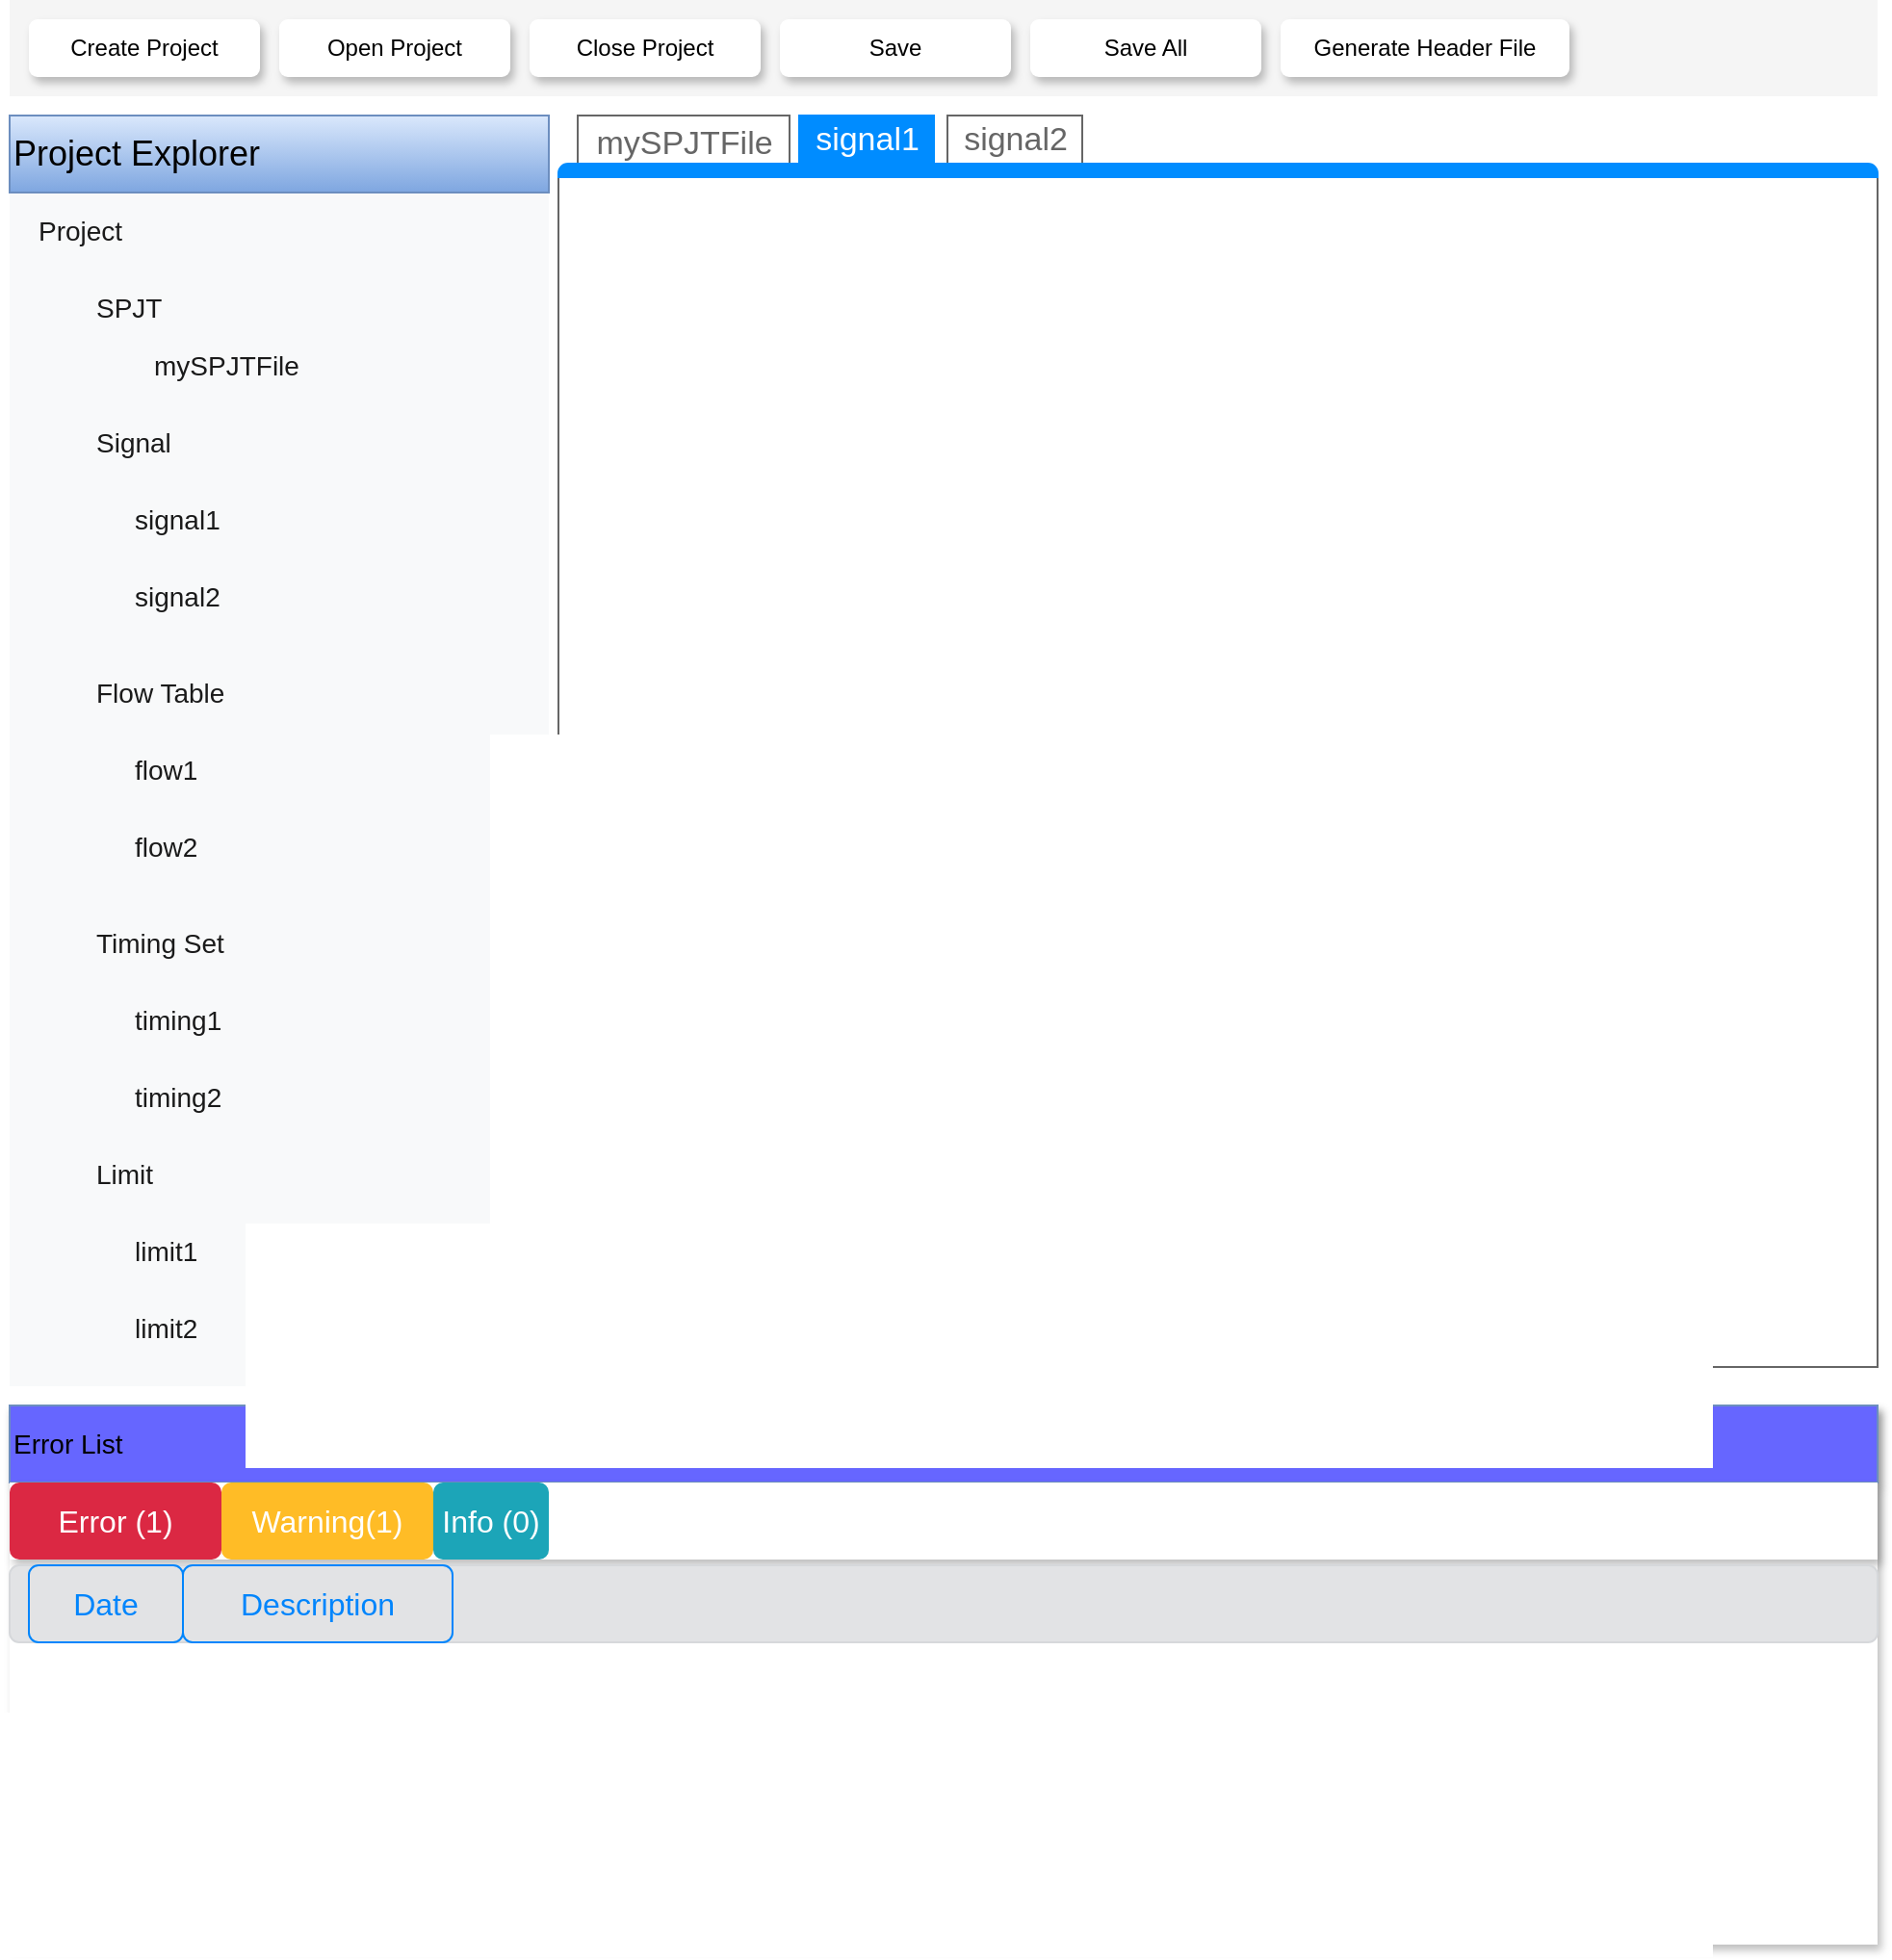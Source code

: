 <mxfile version="13.10.3" type="github" pages="2">
  <diagram id="FgyFkXJcIKG0fMY5ibd2" name="Project Explorer">
    <mxGraphModel dx="1422" dy="762" grid="1" gridSize="10" guides="1" tooltips="1" connect="1" arrows="1" fold="1" page="1" pageScale="1" pageWidth="827" pageHeight="1169" math="0" shadow="0">
      <root>
        <mxCell id="S2QvFrK3PuCgfU6eUb4U-0" />
        <mxCell id="S2QvFrK3PuCgfU6eUb4U-1" parent="S2QvFrK3PuCgfU6eUb4U-0" />
        <mxCell id="wJfrvK_9jVTi93enFSVC-5" value="" style="group" vertex="1" connectable="0" parent="S2QvFrK3PuCgfU6eUb4U-1">
          <mxGeometry x="100" y="820" width="970" height="280" as="geometry" />
        </mxCell>
        <mxCell id="EKYV59rnYQYyG5BfVOuk-7" value="" style="rounded=0;whiteSpace=wrap;html=1;shadow=1;strokeColor=none;" vertex="1" parent="wJfrvK_9jVTi93enFSVC-5">
          <mxGeometry width="970" height="280" as="geometry" />
        </mxCell>
        <mxCell id="wJfrvK_9jVTi93enFSVC-0" value="Error List" style="rounded=0;whiteSpace=wrap;html=1;shadow=1;strokeColor=#6c8ebf;align=left;fontSize=14;fillColor=#6666FF;" vertex="1" parent="wJfrvK_9jVTi93enFSVC-5">
          <mxGeometry width="970" height="40" as="geometry" />
        </mxCell>
        <mxCell id="wJfrvK_9jVTi93enFSVC-1" value="" style="rounded=0;whiteSpace=wrap;html=1;shadow=1;strokeColor=none;align=left;fontSize=14;" vertex="1" parent="wJfrvK_9jVTi93enFSVC-5">
          <mxGeometry y="40" width="970" height="40" as="geometry" />
        </mxCell>
        <mxCell id="wJfrvK_9jVTi93enFSVC-6" value="" style="html=1;shadow=0;dashed=0;shape=mxgraph.bootstrap.rrect;rSize=5;strokeColor=#D6D8DB;strokeWidth=1;fillColor=#E2E3E5;fontColor=#383D41;whiteSpace=wrap;align=left;verticalAlign=middle;spacingLeft=10;" vertex="1" parent="wJfrvK_9jVTi93enFSVC-5">
          <mxGeometry y="83" width="970" height="40" as="geometry" />
        </mxCell>
        <mxCell id="wJfrvK_9jVTi93enFSVC-7" value="Date" style="html=1;shadow=0;dashed=0;shape=mxgraph.bootstrap.rrect;rSize=5;strokeColor=#0085FC;strokeWidth=1;fillColor=none;fontColor=#0085FC;whiteSpace=wrap;align=center;verticalAlign=middle;spacingLeft=0;fontStyle=0;fontSize=16;spacing=5;" vertex="1" parent="wJfrvK_9jVTi93enFSVC-5">
          <mxGeometry x="10" y="83" width="80" height="40" as="geometry" />
        </mxCell>
        <mxCell id="wJfrvK_9jVTi93enFSVC-8" value="Description" style="html=1;shadow=0;dashed=0;shape=mxgraph.bootstrap.rrect;rSize=5;strokeColor=#0085FC;strokeWidth=1;fillColor=none;fontColor=#0085FC;whiteSpace=wrap;align=center;verticalAlign=middle;spacingLeft=0;fontStyle=0;fontSize=16;spacing=5;" vertex="1" parent="wJfrvK_9jVTi93enFSVC-5">
          <mxGeometry x="90" y="83" width="140" height="40" as="geometry" />
        </mxCell>
        <mxCell id="wJfrvK_9jVTi93enFSVC-2" value="Error (1)" style="html=1;shadow=0;dashed=0;shape=mxgraph.bootstrap.rrect;rSize=5;strokeColor=none;strokeWidth=1;fillColor=#DB2843;fontColor=#FFFFFF;whiteSpace=wrap;align=center;verticalAlign=middle;spacingLeft=0;fontStyle=0;fontSize=16;spacing=5;" vertex="1" parent="wJfrvK_9jVTi93enFSVC-5">
          <mxGeometry y="40" width="110" height="40" as="geometry" />
        </mxCell>
        <mxCell id="wJfrvK_9jVTi93enFSVC-3" value="Warning(1)" style="html=1;shadow=0;dashed=0;shape=mxgraph.bootstrap.rrect;rSize=5;strokeColor=none;strokeWidth=1;fillColor=#FFBC26;fontColor=#FFFFFF;whiteSpace=wrap;align=center;verticalAlign=middle;spacingLeft=0;fontStyle=0;fontSize=16;spacing=5;" vertex="1" parent="wJfrvK_9jVTi93enFSVC-5">
          <mxGeometry x="110" y="40" width="110" height="40" as="geometry" />
        </mxCell>
        <mxCell id="wJfrvK_9jVTi93enFSVC-4" value="Info (0)" style="html=1;shadow=0;dashed=0;shape=mxgraph.bootstrap.rrect;rSize=5;strokeColor=none;strokeWidth=1;fillColor=#1CA5B8;fontColor=#FFFFFF;whiteSpace=wrap;align=center;verticalAlign=middle;spacingLeft=0;fontStyle=0;fontSize=16;spacing=5;" vertex="1" parent="wJfrvK_9jVTi93enFSVC-5">
          <mxGeometry x="220" y="40" width="60" height="40" as="geometry" />
        </mxCell>
        <mxCell id="F_466ytePDx-1a6FgnFO-0" value="" style="fillColor=#F8F9FA;strokeColor=none;align=left;fontSize=14;fontColor=#323232;" parent="S2QvFrK3PuCgfU6eUb4U-1" vertex="1">
          <mxGeometry x="100" y="150" width="280" height="660" as="geometry" />
        </mxCell>
        <mxCell id="F_466ytePDx-1a6FgnFO-1" value="Project Explorer" style="html=1;shadow=0;dashed=0;fillColor=#dae8fc;perimeter=none;whiteSpace=wrap;resizeWidth=1;align=left;fontSize=18;strokeColor=#6c8ebf;gradientColor=#7ea6e0;" parent="F_466ytePDx-1a6FgnFO-0" vertex="1">
          <mxGeometry width="280.0" height="40" relative="1" as="geometry" />
        </mxCell>
        <mxCell id="F_466ytePDx-1a6FgnFO-2" value="Project" style="html=1;shadow=0;dashed=0;shape=mxgraph.bootstrap.rrect;rSize=5;strokeColor=none;perimeter=none;whiteSpace=wrap;align=left;spacing=15;fontSize=14;fillColor=none;fontColor=#1A1A1A;" parent="F_466ytePDx-1a6FgnFO-0" vertex="1">
          <mxGeometry x="0.5" width="279.5" height="40" relative="1" as="geometry">
            <mxPoint x="-140" y="40" as="offset" />
          </mxGeometry>
        </mxCell>
        <mxCell id="F_466ytePDx-1a6FgnFO-3" value="SPJT" style="html=1;shadow=0;dashed=0;fillColor=none;strokeColor=none;perimeter=none;whiteSpace=wrap;align=left;spacing=15;fontSize=14;fontColor=#1A1A1A;" parent="F_466ytePDx-1a6FgnFO-0" vertex="1">
          <mxGeometry x="0.5" width="100" height="40" relative="1" as="geometry">
            <mxPoint x="-110" y="80" as="offset" />
          </mxGeometry>
        </mxCell>
        <mxCell id="F_466ytePDx-1a6FgnFO-14" value="Signal" style="html=1;shadow=0;dashed=0;fillColor=none;strokeColor=none;perimeter=none;whiteSpace=wrap;align=left;spacing=15;fontSize=14;fontColor=#1A1A1A;" parent="F_466ytePDx-1a6FgnFO-0" vertex="1">
          <mxGeometry x="0.5" width="100" height="40" relative="1" as="geometry">
            <mxPoint x="-110" y="150" as="offset" />
          </mxGeometry>
        </mxCell>
        <mxCell id="F_466ytePDx-1a6FgnFO-15" value="Flow Table" style="html=1;shadow=0;dashed=0;fillColor=none;strokeColor=none;perimeter=none;whiteSpace=wrap;align=left;spacing=15;fontSize=14;fontColor=#1A1A1A;" parent="F_466ytePDx-1a6FgnFO-0" vertex="1">
          <mxGeometry x="0.5" width="100" height="40" relative="1" as="geometry">
            <mxPoint x="-110" y="280" as="offset" />
          </mxGeometry>
        </mxCell>
        <mxCell id="F_466ytePDx-1a6FgnFO-16" value="Timing Set" style="html=1;shadow=0;dashed=0;fillColor=none;strokeColor=none;perimeter=none;whiteSpace=wrap;align=left;spacing=15;fontSize=14;fontColor=#1A1A1A;" parent="F_466ytePDx-1a6FgnFO-0" vertex="1">
          <mxGeometry x="0.5" width="100" height="40" relative="1" as="geometry">
            <mxPoint x="-110" y="410" as="offset" />
          </mxGeometry>
        </mxCell>
        <mxCell id="F_466ytePDx-1a6FgnFO-17" value="Limit" style="html=1;shadow=0;dashed=0;fillColor=none;strokeColor=none;perimeter=none;whiteSpace=wrap;align=left;spacing=15;fontSize=14;fontColor=#1A1A1A;" parent="F_466ytePDx-1a6FgnFO-0" vertex="1">
          <mxGeometry x="0.5" width="100" height="40" relative="1" as="geometry">
            <mxPoint x="-110" y="530" as="offset" />
          </mxGeometry>
        </mxCell>
        <mxCell id="F_466ytePDx-1a6FgnFO-18" value="mySPJTFile" style="html=1;shadow=0;dashed=0;fillColor=none;strokeColor=none;perimeter=none;whiteSpace=wrap;align=left;spacing=15;fontSize=14;fontColor=#1A1A1A;" parent="F_466ytePDx-1a6FgnFO-0" vertex="1">
          <mxGeometry x="0.5" width="100" height="40" relative="1" as="geometry">
            <mxPoint x="-80" y="110" as="offset" />
          </mxGeometry>
        </mxCell>
        <mxCell id="F_466ytePDx-1a6FgnFO-19" value="signal1" style="html=1;shadow=0;dashed=0;fillColor=none;strokeColor=none;perimeter=none;whiteSpace=wrap;align=left;spacing=15;fontSize=14;fontColor=#1A1A1A;" parent="F_466ytePDx-1a6FgnFO-0" vertex="1">
          <mxGeometry x="0.5" width="100" height="40" relative="1" as="geometry">
            <mxPoint x="-90" y="190" as="offset" />
          </mxGeometry>
        </mxCell>
        <mxCell id="F_466ytePDx-1a6FgnFO-20" value="signal2" style="html=1;shadow=0;dashed=0;fillColor=none;strokeColor=none;perimeter=none;whiteSpace=wrap;align=left;spacing=15;fontSize=14;fontColor=#1A1A1A;" parent="F_466ytePDx-1a6FgnFO-0" vertex="1">
          <mxGeometry x="0.5" width="100" height="40" relative="1" as="geometry">
            <mxPoint x="-90" y="230" as="offset" />
          </mxGeometry>
        </mxCell>
        <mxCell id="F_466ytePDx-1a6FgnFO-21" value="flow1" style="html=1;shadow=0;dashed=0;fillColor=none;strokeColor=none;perimeter=none;whiteSpace=wrap;align=left;spacing=15;fontSize=14;fontColor=#1A1A1A;" parent="F_466ytePDx-1a6FgnFO-0" vertex="1">
          <mxGeometry x="0.5" width="100" height="40" relative="1" as="geometry">
            <mxPoint x="-90" y="320" as="offset" />
          </mxGeometry>
        </mxCell>
        <mxCell id="F_466ytePDx-1a6FgnFO-22" value="flow2" style="html=1;shadow=0;dashed=0;fillColor=none;strokeColor=none;perimeter=none;whiteSpace=wrap;align=left;spacing=15;fontSize=14;fontColor=#1A1A1A;" parent="F_466ytePDx-1a6FgnFO-0" vertex="1">
          <mxGeometry x="0.5" width="100" height="40" relative="1" as="geometry">
            <mxPoint x="-90" y="360" as="offset" />
          </mxGeometry>
        </mxCell>
        <mxCell id="F_466ytePDx-1a6FgnFO-23" value="timing1" style="html=1;shadow=0;dashed=0;fillColor=none;strokeColor=none;perimeter=none;whiteSpace=wrap;align=left;spacing=15;fontSize=14;fontColor=#1A1A1A;" parent="F_466ytePDx-1a6FgnFO-0" vertex="1">
          <mxGeometry x="0.5" width="100" height="40" relative="1" as="geometry">
            <mxPoint x="-90" y="450" as="offset" />
          </mxGeometry>
        </mxCell>
        <mxCell id="F_466ytePDx-1a6FgnFO-24" value="timing2" style="html=1;shadow=0;dashed=0;fillColor=none;strokeColor=none;perimeter=none;whiteSpace=wrap;align=left;spacing=15;fontSize=14;fontColor=#1A1A1A;" parent="F_466ytePDx-1a6FgnFO-0" vertex="1">
          <mxGeometry x="0.5" width="100" height="40" relative="1" as="geometry">
            <mxPoint x="-90" y="490" as="offset" />
          </mxGeometry>
        </mxCell>
        <mxCell id="F_466ytePDx-1a6FgnFO-25" value="limit2" style="html=1;shadow=0;dashed=0;fillColor=none;strokeColor=none;perimeter=none;whiteSpace=wrap;align=left;spacing=15;fontSize=14;fontColor=#1A1A1A;" parent="F_466ytePDx-1a6FgnFO-0" vertex="1">
          <mxGeometry x="0.5" width="100" height="40" relative="1" as="geometry">
            <mxPoint x="-90" y="610" as="offset" />
          </mxGeometry>
        </mxCell>
        <mxCell id="F_466ytePDx-1a6FgnFO-26" value="limit1" style="html=1;shadow=0;dashed=0;fillColor=none;strokeColor=none;perimeter=none;whiteSpace=wrap;align=left;spacing=15;fontSize=14;fontColor=#1A1A1A;" parent="F_466ytePDx-1a6FgnFO-0" vertex="1">
          <mxGeometry x="0.5" width="100" height="40" relative="1" as="geometry">
            <mxPoint x="-90" y="570" as="offset" />
          </mxGeometry>
        </mxCell>
        <mxCell id="EKYV59rnYQYyG5BfVOuk-0" value="" style="rounded=0;whiteSpace=wrap;html=1;fillColor=#f5f5f5;fontColor=#333333;strokeColor=none;" vertex="1" parent="S2QvFrK3PuCgfU6eUb4U-1">
          <mxGeometry x="100" y="90" width="970" height="50" as="geometry" />
        </mxCell>
        <mxCell id="EKYV59rnYQYyG5BfVOuk-1" value="Create Project" style="rounded=1;whiteSpace=wrap;html=1;strokeColor=none;shadow=1;" vertex="1" parent="S2QvFrK3PuCgfU6eUb4U-1">
          <mxGeometry x="110" y="100" width="120" height="30" as="geometry" />
        </mxCell>
        <mxCell id="EKYV59rnYQYyG5BfVOuk-2" value="Open Project" style="rounded=1;whiteSpace=wrap;html=1;strokeColor=none;shadow=1;" vertex="1" parent="S2QvFrK3PuCgfU6eUb4U-1">
          <mxGeometry x="240" y="100" width="120" height="30" as="geometry" />
        </mxCell>
        <mxCell id="EKYV59rnYQYyG5BfVOuk-3" value="Save" style="rounded=1;whiteSpace=wrap;html=1;strokeColor=none;shadow=1;" vertex="1" parent="S2QvFrK3PuCgfU6eUb4U-1">
          <mxGeometry x="500" y="100" width="120" height="30" as="geometry" />
        </mxCell>
        <mxCell id="EKYV59rnYQYyG5BfVOuk-4" value="Save All" style="rounded=1;whiteSpace=wrap;html=1;strokeColor=none;shadow=1;" vertex="1" parent="S2QvFrK3PuCgfU6eUb4U-1">
          <mxGeometry x="630" y="100" width="120" height="30" as="geometry" />
        </mxCell>
        <mxCell id="EKYV59rnYQYyG5BfVOuk-5" value="Close Project" style="rounded=1;whiteSpace=wrap;html=1;strokeColor=none;shadow=1;" vertex="1" parent="S2QvFrK3PuCgfU6eUb4U-1">
          <mxGeometry x="370" y="100" width="120" height="30" as="geometry" />
        </mxCell>
        <mxCell id="EKYV59rnYQYyG5BfVOuk-6" value="Generate Header File" style="rounded=1;whiteSpace=wrap;html=1;strokeColor=none;shadow=1;" vertex="1" parent="S2QvFrK3PuCgfU6eUb4U-1">
          <mxGeometry x="760" y="100" width="150" height="30" as="geometry" />
        </mxCell>
        <mxCell id="wJfrvK_9jVTi93enFSVC-11" value="" style="strokeWidth=1;shadow=0;dashed=0;align=center;html=1;shape=mxgraph.mockup.containers.marginRect2;rectMarginTop=32;strokeColor=#666666;gradientColor=none;fontSize=14;" vertex="1" parent="S2QvFrK3PuCgfU6eUb4U-1">
          <mxGeometry x="385" y="150" width="685" height="650" as="geometry" />
        </mxCell>
        <mxCell id="wJfrvK_9jVTi93enFSVC-12" value="mySPJTFile" style="strokeColor=inherit;fillColor=inherit;gradientColor=inherit;strokeWidth=1;shadow=0;dashed=0;align=center;html=1;shape=mxgraph.mockup.containers.rrect;rSize=0;fontSize=17;fontColor=#666666;gradientColor=none;" vertex="1" parent="wJfrvK_9jVTi93enFSVC-11">
          <mxGeometry width="110" height="30" relative="1" as="geometry">
            <mxPoint x="10" as="offset" />
          </mxGeometry>
        </mxCell>
        <mxCell id="wJfrvK_9jVTi93enFSVC-13" value="signal1" style="strokeWidth=1;shadow=0;dashed=0;align=center;html=1;shape=mxgraph.mockup.containers.rrect;rSize=0;fontSize=17;fontColor=#ffffff;strokeColor=#008cff;fillColor=#008cff;" vertex="1" parent="wJfrvK_9jVTi93enFSVC-11">
          <mxGeometry width="70" height="25" relative="1" as="geometry">
            <mxPoint x="125" as="offset" />
          </mxGeometry>
        </mxCell>
        <mxCell id="wJfrvK_9jVTi93enFSVC-14" value="signal2" style="strokeColor=inherit;fillColor=inherit;gradientColor=inherit;strokeWidth=1;shadow=0;dashed=0;align=center;html=1;shape=mxgraph.mockup.containers.rrect;rSize=0;fontSize=17;fontColor=#666666;gradientColor=none;" vertex="1" parent="wJfrvK_9jVTi93enFSVC-11">
          <mxGeometry width="70" height="25" relative="1" as="geometry">
            <mxPoint x="202" as="offset" />
          </mxGeometry>
        </mxCell>
        <mxCell id="wJfrvK_9jVTi93enFSVC-15" value="" style="strokeWidth=1;shadow=0;dashed=0;align=center;html=1;shape=mxgraph.mockup.containers.topButton;rSize=5;strokeColor=#008cff;fillColor=#008cff;gradientColor=none;resizeWidth=1;movable=0;deletable=1;" vertex="1" parent="wJfrvK_9jVTi93enFSVC-11">
          <mxGeometry width="685" height="7" relative="1" as="geometry">
            <mxPoint y="25" as="offset" />
          </mxGeometry>
        </mxCell>
      </root>
    </mxGraphModel>
  </diagram>
  <diagram name="Page-1" id="c9db0220-8083-56f3-ca83-edcdcd058819">
    <mxGraphModel dx="1422" dy="762" grid="1" gridSize="10" guides="1" tooltips="1" connect="1" arrows="1" fold="1" page="1" pageScale="1.5" pageWidth="826" pageHeight="1169" background="#ffffff" math="0" shadow="0">
      <root>
        <mxCell id="0" style=";html=1;" />
        <mxCell id="1" style=";html=1;" parent="0" />
        <mxCell id="3d76a8aef4d5c911-1" value="" style="html=1;shadow=0;dashed=0;shape=mxgraph.bootstrap.rect;fillColor=#222222;strokeColor=none;whiteSpace=wrap;rounded=0;fontSize=12;fontColor=#000000;align=center;" parent="1" vertex="1">
          <mxGeometry x="40" y="70" width="1150" height="40" as="geometry" />
        </mxCell>
        <mxCell id="3d76a8aef4d5c911-2" value="Company" style="html=1;shadow=0;dashed=0;fillColor=none;strokeColor=none;shape=mxgraph.bootstrap.rect;fontColor=#999999;fontSize=14;whiteSpace=wrap;" parent="3d76a8aef4d5c911-1" vertex="1">
          <mxGeometry width="115" height="40" as="geometry" />
        </mxCell>
        <mxCell id="3d76a8aef4d5c911-3" value="People" style="html=1;shadow=0;dashed=0;shape=mxgraph.bootstrap.rect;fillColor=#000000;strokeColor=none;fontColor=#ffffff;spacingRight=30;whiteSpace=wrap;" parent="3d76a8aef4d5c911-1" vertex="1">
          <mxGeometry x="115" width="129.375" height="40" as="geometry" />
        </mxCell>
        <mxCell id="3d76a8aef4d5c911-4" value="84" style="html=1;shadow=0;dashed=0;shape=mxgraph.bootstrap.rrect;rSize=8;fillColor=#ff0000;strokeColor=none;fontColor=#ffffff;whiteSpace=wrap;" parent="3d76a8aef4d5c911-3" vertex="1">
          <mxGeometry x="1" y="0.5" width="25" height="16" relative="1" as="geometry">
            <mxPoint x="-30" y="-8" as="offset" />
          </mxGeometry>
        </mxCell>
        <mxCell id="3d76a8aef4d5c911-5" value="Violations" style="html=1;shadow=0;dashed=0;fillColor=none;strokeColor=none;shape=mxgraph.bootstrap.rect;fontColor=#999999;spacingRight=30;whiteSpace=wrap;" parent="3d76a8aef4d5c911-1" vertex="1">
          <mxGeometry x="244.375" width="158.125" height="40" as="geometry" />
        </mxCell>
        <mxCell id="3d76a8aef4d5c911-6" value="42" style="html=1;shadow=0;dashed=0;shape=mxgraph.bootstrap.rrect;rSize=8;fillColor=#ff0000;strokeColor=none;fontColor=#ffffff;whiteSpace=wrap;" parent="3d76a8aef4d5c911-5" vertex="1">
          <mxGeometry x="1" y="0.5" width="25" height="16" relative="1" as="geometry">
            <mxPoint x="-30" y="-8" as="offset" />
          </mxGeometry>
        </mxCell>
        <mxCell id="3d76a8aef4d5c911-7" value="Statistics" style="html=1;shadow=0;dashed=0;fillColor=none;strokeColor=none;shape=mxgraph.bootstrap.rect;fontColor=#999999;whiteSpace=wrap;" parent="3d76a8aef4d5c911-1" vertex="1">
          <mxGeometry x="402.5" width="115" height="40" as="geometry" />
        </mxCell>
        <mxCell id="3d76a8aef4d5c911-8" value="Settings" style="html=1;shadow=0;dashed=0;fillColor=none;strokeColor=none;shape=mxgraph.bootstrap.rect;fontColor=#999999;whiteSpace=wrap;" parent="3d76a8aef4d5c911-1" vertex="1">
          <mxGeometry x="517.5" width="100.625" height="40" as="geometry" />
        </mxCell>
        <mxCell id="3d76a8aef4d5c911-9" value="Profile" style="html=1;shadow=0;dashed=0;fillColor=none;strokeColor=none;shape=mxgraph.bootstrap.rect;fontColor=#999999;whiteSpace=wrap;" parent="3d76a8aef4d5c911-1" vertex="1">
          <mxGeometry x="948.75" width="100.625" height="40" as="geometry" />
        </mxCell>
        <mxCell id="3d76a8aef4d5c911-10" value="Log Out" style="html=1;shadow=0;dashed=0;fillColor=none;strokeColor=none;shape=mxgraph.bootstrap.rect;fontColor=#999999;whiteSpace=wrap;" parent="3d76a8aef4d5c911-1" vertex="1">
          <mxGeometry x="1049.375" width="100.625" height="40" as="geometry" />
        </mxCell>
        <mxCell id="3d76a8aef4d5c911-11" value="" style="html=1;shadow=0;dashed=0;shape=mxgraph.bootstrap.rrect;rSize=5;strokeColor=#dddddd;rounded=0;fontSize=12;align=center;" parent="1" vertex="1">
          <mxGeometry x="860" y="150" width="330" height="400" as="geometry" />
        </mxCell>
        <mxCell id="3d76a8aef4d5c911-12" value="320x200" style="shape=rect;fontSize=24;fillColor=#f0f0f0;strokeColor=none;fontColor=#999999;whiteSpace=wrap;" parent="3d76a8aef4d5c911-11" vertex="1">
          <mxGeometry x="5" y="5" width="320" height="200" as="geometry" />
        </mxCell>
        <mxCell id="3d76a8aef4d5c911-13" value="Thumbnail label" style="html=1;shadow=0;dashed=0;shape=mxgraph.bootstrap.anchor;fontSize=26;align=left;whiteSpace=wrap;" parent="3d76a8aef4d5c911-11" vertex="1">
          <mxGeometry x="15" y="220" width="300" height="40" as="geometry" />
        </mxCell>
        <mxCell id="3d76a8aef4d5c911-14" value="Cras justo odio, dapibus ac facilisis in, egestas eget quam. Donec id elit non mi porta gravida at eget metus. Nullam id dolor id nibh ultricies vehicula ut id elit." style="html=1;shadow=0;dashed=0;shape=mxgraph.bootstrap.anchor;strokeColor=#dddddd;whiteSpace=wrap;align=left;verticalAlign=top;fontSize=14;whiteSpace=wrap;" parent="3d76a8aef4d5c911-11" vertex="1">
          <mxGeometry x="15" y="260" width="300" height="80" as="geometry" />
        </mxCell>
        <mxCell id="3d76a8aef4d5c911-15" value="Button" style="html=1;shadow=0;dashed=0;shape=mxgraph.bootstrap.rrect;rSize=5;fontSize=16;fillColor=#3D8BCD;strokeColor=none;fontColor=#ffffff;whiteSpace=wrap;" parent="3d76a8aef4d5c911-11" vertex="1">
          <mxGeometry y="1" width="80" height="40" relative="1" as="geometry">
            <mxPoint x="15" y="-60" as="offset" />
          </mxGeometry>
        </mxCell>
        <mxCell id="3d76a8aef4d5c911-16" value="Button" style="html=1;shadow=0;dashed=0;shape=mxgraph.bootstrap.rrect;rSize=5;fontSize=16;strokeColor=#dddddd;whiteSpace=wrap;" parent="3d76a8aef4d5c911-11" vertex="1">
          <mxGeometry y="1" width="80" height="40" relative="1" as="geometry">
            <mxPoint x="100" y="-60" as="offset" />
          </mxGeometry>
        </mxCell>
        <mxCell id="3d76a8aef4d5c911-17" value="Template name" style="html=1;shadow=0;dashed=0;shape=mxgraph.bootstrap.rect;strokeColor=none;fillColor=none;fontColor=#999999;align=left;spacingLeft=5;whiteSpace=wrap;rounded=0;" parent="1" vertex="1">
          <mxGeometry x="40" y="130" width="200" height="20" as="geometry" />
        </mxCell>
        <mxCell id="3d76a8aef4d5c911-18" value="Uncompleted Profile" style="html=1;shadow=0;dashed=0;shape=mxgraph.bootstrap.rrect;rSize=5;strokeColor=#dddddd;;align=left;spacingLeft=10;fontSize=16;whiteSpace=wrap;rounded=0;" parent="1" vertex="1">
          <mxGeometry x="40" y="150" width="800" height="40" as="geometry" />
        </mxCell>
        <mxCell id="3d76a8aef4d5c911-19" value="Subject" style="html=1;shadow=0;dashed=0;shape=mxgraph.bootstrap.rect;strokeColor=none;fillColor=none;fontColor=#999999;align=left;spacingLeft=5;whiteSpace=wrap;rounded=0;" parent="1" vertex="1">
          <mxGeometry x="40" y="210" width="200" height="20" as="geometry" />
        </mxCell>
        <mxCell id="3d76a8aef4d5c911-20" value="Hello, %USER_FULL_NAME%" style="html=1;shadow=0;dashed=0;shape=mxgraph.bootstrap.rrect;rSize=5;strokeColor=#dddddd;align=left;spacingLeft=10;fontSize=16;whiteSpace=wrap;rounded=0;" parent="1" vertex="1">
          <mxGeometry x="40" y="230" width="800" height="40" as="geometry" />
        </mxCell>
        <mxCell id="3d76a8aef4d5c911-21" value="Insert System Variable" style="html=1;shadow=0;dashed=0;shape=mxgraph.bootstrap.rect;strokeColor=none;fillColor=none;align=right;fontSize=10;whiteSpace=wrap;rounded=0;" parent="1" vertex="1">
          <mxGeometry x="690" y="210" width="120" height="20" as="geometry" />
        </mxCell>
        <mxCell id="3d76a8aef4d5c911-22" value="" style="shape=triangle;strokeColor=none;fillColor=#000000;direction=south;rounded=0;shadow=1;fontSize=12;fontColor=#000000;align=center;html=1;" parent="1" vertex="1">
          <mxGeometry x="812" y="217" width="8" height="4" as="geometry" />
        </mxCell>
        <mxCell id="3d76a8aef4d5c911-23" value="Message" style="html=1;shadow=0;dashed=0;shape=mxgraph.bootstrap.rect;strokeColor=none;fillColor=none;fontColor=#999999;align=left;spacingLeft=5;whiteSpace=wrap;rounded=0;" parent="1" vertex="1">
          <mxGeometry x="40" y="290" width="200" height="20" as="geometry" />
        </mxCell>
        <mxCell id="3d76a8aef4d5c911-24" value="Hello %USER_FULL_NAME%!&#xa;&#xa;At vero eos et accusamus et iusto odio dignissimos ducimus, qui blanditiis praesentium voluptatum deleniti atque corrupti, quosdolores et quas molestias excepturi sint, obcaecati cupiditate non provident, similique sunt in culpa, qui officia deserunt mollitiaanimi, id est laborum et dolorum fuga. Et harum quidem rerum facilis est et expedita distinctio. Nam libero tempore, cum solutanobis est eligendi optio, cumque nihil impedit, quo minus id, quod maxime placeat, facere possimus, omnis voluptas assumendaest, omnis dolor repellendus." style="html=1;shadow=0;dashed=0;shape=mxgraph.bootstrap.rrect;rSize=5;fontSize=12;strokeColor=#dddddd;align=left;spacing=10;verticalAlign=top;whiteSpace=wrap;rounded=0;" parent="1" vertex="1">
          <mxGeometry x="40" y="310" width="800" height="240" as="geometry" />
        </mxCell>
        <mxCell id="3d76a8aef4d5c911-25" value="Insert System Variable" style="html=1;shadow=0;dashed=0;shape=mxgraph.bootstrap.rect;strokeColor=none;fillColor=none;align=right;fontSize=10;whiteSpace=wrap;rounded=0;" parent="1" vertex="1">
          <mxGeometry x="690" y="290" width="120" height="20" as="geometry" />
        </mxCell>
        <mxCell id="3d76a8aef4d5c911-26" value="" style="shape=triangle;strokeColor=none;fillColor=#000000;direction=south;rounded=0;shadow=1;fontSize=12;fontColor=#000000;align=center;html=1;" parent="1" vertex="1">
          <mxGeometry x="812" y="297" width="8" height="4" as="geometry" />
        </mxCell>
        <mxCell id="3d76a8aef4d5c911-27" value="%USER_FULL_NAME%&#xa;%USER_EMAIL%&#xa;%USER_PROFILE_COMPLETENESS%&#xa;%USER_NUM_SUCCESS_TRADES%&#xa;%USER_FULL_NAME%&#xa;%USER_EMAIL%&#xa;%USER_PROFILE_COMPLETENESS%&#xa;%USER_NUM_SUCCESS_SELLS%" style="html=1;shadow=0;dashed=0;shape=mxgraph.bootstrap.rrect;fontSize=12;rSize=2;strokeColor=#dddddd;align=left;verticalAlign=top;spacing=10;shadow=1;whiteSpace=wrap;rounded=0;" parent="1" vertex="1">
          <mxGeometry x="590" y="305" width="240" height="140" as="geometry" />
        </mxCell>
        <mxCell id="3d76a8aef4d5c911-28" value="Message Type" style="html=1;shadow=0;dashed=0;shape=mxgraph.bootstrap.rect;strokeColor=none;fillColor=none;fontColor=#999999;align=left;spacingLeft=5;whiteSpace=wrap;rounded=0;" parent="1" vertex="1">
          <mxGeometry x="40" y="570" width="200" height="20" as="geometry" />
        </mxCell>
        <mxCell id="3d76a8aef4d5c911-29" value="Email + Push" style="html=1;shadow=0;dashed=0;shape=mxgraph.bootstrap.rrect;rSize=5;strokeColor=#dddddd;align=left;spacingLeft=10;fontSize=16;whiteSpace=wrap;rounded=0;" parent="1" vertex="1">
          <mxGeometry x="40" y="590" width="390" height="40" as="geometry" />
        </mxCell>
        <mxCell id="3d76a8aef4d5c911-30" value="" style="shape=triangle;strokeColor=none;fillColor=#000000;direction=south;rounded=0;shadow=1;fontSize=12;fontColor=#000000;align=center;html=1;" parent="1" vertex="1">
          <mxGeometry x="410" y="607" width="10" height="5" as="geometry" />
        </mxCell>
        <mxCell id="3d76a8aef4d5c911-31" value="Tap target" style="html=1;shadow=0;dashed=0;shape=mxgraph.bootstrap.rect;strokeColor=none;fillColor=none;fontColor=#999999;align=left;spacingLeft=5;whiteSpace=wrap;rounded=0;" parent="1" vertex="1">
          <mxGeometry x="450" y="570" width="200" height="20" as="geometry" />
        </mxCell>
        <mxCell id="3d76a8aef4d5c911-32" value="Profile Screen" style="html=1;shadow=0;dashed=0;shape=mxgraph.bootstrap.rrect;rSize=5;strokeColor=#dddddd;align=left;spacingLeft=10;fontSize=16;whiteSpace=wrap;rounded=0;" parent="1" vertex="1">
          <mxGeometry x="450" y="590" width="390" height="40" as="geometry" />
        </mxCell>
        <mxCell id="3d76a8aef4d5c911-33" value="" style="shape=triangle;strokeColor=none;fillColor=#000000;direction=south;rounded=0;shadow=1;fontSize=12;fontColor=#000000;align=center;html=1;" parent="1" vertex="1">
          <mxGeometry x="820" y="607" width="10" height="5" as="geometry" />
        </mxCell>
        <mxCell id="3d76a8aef4d5c911-34" value="Send to Group" style="html=1;shadow=0;dashed=0;shape=mxgraph.bootstrap.rect;strokeColor=none;fillColor=none;fontColor=#999999;align=left;spacingLeft=5;whiteSpace=wrap;rounded=0;" parent="1" vertex="1">
          <mxGeometry x="40" y="650" width="200" height="20" as="geometry" />
        </mxCell>
        <mxCell id="3d76a8aef4d5c911-35" value="Top Management" style="html=1;shadow=0;dashed=0;shape=mxgraph.bootstrap.checkbox;fontSize=12;strokeColor=#999999;align=left;labelPosition=right;spacingLeft=5;rounded=0;" parent="1" vertex="1">
          <mxGeometry x="50" y="673" width="14" height="14" as="geometry" />
        </mxCell>
        <mxCell id="3d76a8aef4d5c911-36" value="Marketing Department" style="html=1;shadow=0;dashed=0;shape=mxgraph.bootstrap.rrect;fontSize=12;rSize=3;strokeColor=#999999;align=left;labelPosition=right;spacingLeft=5;rounded=0;" parent="1" vertex="1">
          <mxGeometry x="50" y="693" width="14" height="14" as="geometry" />
        </mxCell>
        <mxCell id="3d76a8aef4d5c911-37" value="Design Department" style="html=1;shadow=0;dashed=0;shape=mxgraph.bootstrap.checkbox;fontSize=12;strokeColor=#999999;align=left;labelPosition=right;spacingLeft=5;rounded=0;" parent="1" vertex="1">
          <mxGeometry x="50" y="713" width="14" height="14" as="geometry" />
        </mxCell>
        <mxCell id="3d76a8aef4d5c911-38" value="Financial Department" style="html=1;shadow=0;dashed=0;shape=mxgraph.bootstrap.rrect;fontSize=12;rSize=3;strokeColor=#999999;align=left;labelPosition=right;spacingLeft=5;rounded=0;" parent="1" vertex="1">
          <mxGeometry x="50" y="733" width="14" height="14" as="geometry" />
        </mxCell>
        <mxCell id="3d76a8aef4d5c911-39" value="Supply Department" style="html=1;shadow=0;dashed=0;shape=mxgraph.bootstrap.rrect;fontSize=12;rSize=3;strokeColor=#999999;align=left;labelPosition=right;spacingLeft=5;rounded=0;" parent="1" vertex="1">
          <mxGeometry x="50" y="753" width="14" height="14" as="geometry" />
        </mxCell>
        <mxCell id="3d76a8aef4d5c911-40" value="Set Type" style="html=1;shadow=0;dashed=0;shape=mxgraph.bootstrap.rect;strokeColor=none;fillColor=none;fontColor=#999999;align=left;spacingLeft=5;whiteSpace=wrap;rounded=0;" parent="1" vertex="1">
          <mxGeometry x="450" y="650" width="200" height="20" as="geometry" />
        </mxCell>
        <mxCell id="3d76a8aef4d5c911-41" value="" style="shape=ellipse;dashed=0;strokeColor=#999999;fillColor=#ffffff;html=1;rounded=0;shadow=1;fontSize=12;fontColor=#000000;align=center;" parent="1" vertex="1">
          <mxGeometry x="460" y="673" width="14" height="14" as="geometry" />
        </mxCell>
        <mxCell id="3d76a8aef4d5c911-42" value="News" style="html=1;shadow=0;dashed=0;shape=mxgraph.bootstrap.rrect;align=center;rSize=3;strokeColor=none;fillColor=#58B957;fontColor=#ffffff;fontStyle=1;fontSize=10;whiteSpace=wrap;rounded=0;" parent="1" vertex="1">
          <mxGeometry x="480" y="673" width="40" height="14" as="geometry" />
        </mxCell>
        <mxCell id="3d76a8aef4d5c911-43" value="" style="html=1;shadow=0;dashed=0;shape=mxgraph.bootstrap.radioButton;strokeColor=#999999;fillColor=#ffffff;rounded=0;fontSize=12;fontColor=#000000;align=center;" parent="1" vertex="1">
          <mxGeometry x="460" y="693" width="14" height="14" as="geometry" />
        </mxCell>
        <mxCell id="3d76a8aef4d5c911-44" value="Reports" style="html=1;shadow=0;dashed=0;shape=mxgraph.bootstrap.rrect;align=center;rSize=3;strokeColor=none;fillColor=#55BFE0;fontColor=#ffffff;fontStyle=1;fontSize=10;whiteSpace=wrap;rounded=0;" parent="1" vertex="1">
          <mxGeometry x="480" y="693" width="50" height="14" as="geometry" />
        </mxCell>
        <mxCell id="3d76a8aef4d5c911-45" value="" style="shape=ellipse;dashed=0;strokeColor=#999999;fillColor=#ffffff;html=1;rounded=0;shadow=1;fontSize=12;fontColor=#000000;align=center;" parent="1" vertex="1">
          <mxGeometry x="460" y="713" width="14" height="14" as="geometry" />
        </mxCell>
        <mxCell id="3d76a8aef4d5c911-46" value="Documents" style="html=1;shadow=0;dashed=0;shape=mxgraph.bootstrap.rrect;align=center;rSize=3;strokeColor=none;fillColor=#EFAC43;fontColor=#ffffff;fontStyle=1;fontSize=10;whiteSpace=wrap;rounded=0;" parent="1" vertex="1">
          <mxGeometry x="480" y="713" width="70" height="14" as="geometry" />
        </mxCell>
        <mxCell id="3d76a8aef4d5c911-47" value="" style="shape=ellipse;dashed=0;strokeColor=#999999;fillColor=#ffffff;html=1;rounded=0;shadow=1;fontSize=12;fontColor=#000000;align=center;" parent="1" vertex="1">
          <mxGeometry x="460" y="733" width="14" height="14" as="geometry" />
        </mxCell>
        <mxCell id="3d76a8aef4d5c911-48" value="Media" style="html=1;shadow=0;dashed=0;shape=mxgraph.bootstrap.rrect;align=center;rSize=3;strokeColor=none;fillColor=#3D8BCD;fontColor=#ffffff;fontStyle=1;fontSize=10;whiteSpace=wrap;rounded=0;" parent="1" vertex="1">
          <mxGeometry x="480" y="733" width="40" height="14" as="geometry" />
        </mxCell>
        <mxCell id="3d76a8aef4d5c911-49" value="" style="shape=ellipse;dashed=0;strokeColor=#999999;fillColor=#ffffff;html=1;rounded=0;shadow=1;fontSize=12;fontColor=#000000;align=center;" parent="1" vertex="1">
          <mxGeometry x="460" y="753" width="14" height="14" as="geometry" />
        </mxCell>
        <mxCell id="3d76a8aef4d5c911-50" value="Text" style="html=1;shadow=0;dashed=0;shape=mxgraph.bootstrap.rrect;align=center;rSize=3;strokeColor=none;fillColor=#999999;fontColor=#ffffff;fontStyle=1;fontSize=10;whiteSpace=wrap;rounded=0;" parent="1" vertex="1">
          <mxGeometry x="480" y="753" width="30" height="14" as="geometry" />
        </mxCell>
        <mxCell id="3d76a8aef4d5c911-51" value="Save Template" style="html=1;shadow=0;dashed=0;shape=mxgraph.bootstrap.rrect;align=center;rSize=5;strokeColor=none;fillColor=#3D8BCD;fontColor=#ffffff;fontSize=16;whiteSpace=wrap;rounded=0;" parent="1" vertex="1">
          <mxGeometry x="40" y="810" width="150" height="40" as="geometry" />
        </mxCell>
        <mxCell id="3d76a8aef4d5c911-52" value="Cancel" style="html=1;shadow=0;dashed=0;shape=mxgraph.bootstrap.rrect;align=center;rSize=5;strokeColor=#dddddd;fontSize=16;whiteSpace=wrap;rounded=0;" parent="1" vertex="1">
          <mxGeometry x="210" y="810" width="100" height="40" as="geometry" />
        </mxCell>
        <mxCell id="3d76a8aef4d5c911-53" value="Delete Template" style="html=1;shadow=0;dashed=0;shape=mxgraph.bootstrap.rrect;align=center;rSize=5;strokeColor=none;fillColor=#DB524C;fontColor=#ffffff;fontSize=16;whiteSpace=wrap;rounded=0;" parent="1" vertex="1">
          <mxGeometry x="670" y="810" width="170" height="40" as="geometry" />
        </mxCell>
        <mxCell id="3d76a8aef4d5c911-54" value="" style="html=1;shadow=0;dashed=0;shape=mxgraph.bootstrap.rrect;rSize=5;strokeColor=#dddddd;rounded=0;fontSize=12;align=center;" parent="1" vertex="1">
          <mxGeometry x="860" y="580" width="330" height="400" as="geometry" />
        </mxCell>
        <mxCell id="3d76a8aef4d5c911-55" value="320x200" style="shape=rect;fontSize=24;fillColor=#f0f0f0;strokeColor=none;fontColor=#999999;whiteSpace=wrap;" parent="3d76a8aef4d5c911-54" vertex="1">
          <mxGeometry x="5" y="5" width="320" height="200" as="geometry" />
        </mxCell>
        <mxCell id="3d76a8aef4d5c911-56" value="Thumbnail label" style="html=1;shadow=0;dashed=0;shape=mxgraph.bootstrap.anchor;fontSize=26;align=left;whiteSpace=wrap;" parent="3d76a8aef4d5c911-54" vertex="1">
          <mxGeometry x="15" y="220" width="300" height="40" as="geometry" />
        </mxCell>
        <mxCell id="3d76a8aef4d5c911-57" value="Cras justo odio, dapibus ac facilisis in, egestas eget quam. Donec id elit non mi porta gravida at eget metus. Nullam id dolor id nibh ultricies vehicula ut id elit." style="html=1;shadow=0;dashed=0;shape=mxgraph.bootstrap.anchor;strokeColor=#dddddd;whiteSpace=wrap;align=left;verticalAlign=top;fontSize=14;whiteSpace=wrap;" parent="3d76a8aef4d5c911-54" vertex="1">
          <mxGeometry x="15" y="260" width="300" height="80" as="geometry" />
        </mxCell>
        <mxCell id="3d76a8aef4d5c911-58" value="Button" style="html=1;shadow=0;dashed=0;shape=mxgraph.bootstrap.rrect;rSize=5;fontSize=16;fillColor=#3D8BCD;strokeColor=none;fontColor=#ffffff;whiteSpace=wrap;" parent="3d76a8aef4d5c911-54" vertex="1">
          <mxGeometry y="1" width="80" height="40" relative="1" as="geometry">
            <mxPoint x="15" y="-60" as="offset" />
          </mxGeometry>
        </mxCell>
        <mxCell id="3d76a8aef4d5c911-59" value="Button" style="html=1;shadow=0;dashed=0;shape=mxgraph.bootstrap.rrect;rSize=5;fontSize=16;strokeColor=#dddddd;whiteSpace=wrap;" parent="3d76a8aef4d5c911-54" vertex="1">
          <mxGeometry y="1" width="80" height="40" relative="1" as="geometry">
            <mxPoint x="100" y="-60" as="offset" />
          </mxGeometry>
        </mxCell>
      </root>
    </mxGraphModel>
  </diagram>
</mxfile>
